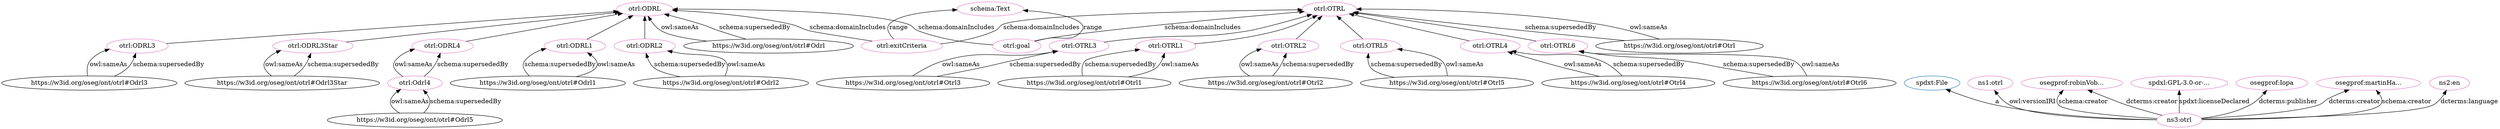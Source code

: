 digraph G {
  rankdir=BT
  node[height=.3]
"https://w3id.org/oseg/ont/otrl#ODRL3" [fillcolor="#1f77b4" color="#1f77b4" label="otrl:ODRL3"]
"https://w3id.org/oseg/ont/otrl#OTRL" [fillcolor="#1f77b4" color="#1f77b4" label="otrl:OTRL"]
"https://w3id.org/oseg/ont/otrl#ODRL1" [fillcolor="#1f77b4" color="#1f77b4" label="otrl:ODRL1"]
"https://w3id.org/oseg/ont/otrl#OTRL3" [fillcolor="#1f77b4" color="#1f77b4" label="otrl:OTRL3"]
"https://w3id.org/oseg/ont/otrl#ODRL2" [fillcolor="#1f77b4" color="#1f77b4" label="otrl:ODRL2"]
"https://w3id.org/oseg/ont/otrl#ODRL3Star" [fillcolor="#1f77b4" color="#1f77b4" label="otrl:ODRL3Star"]
"https://w3id.org/oseg/ont/otrl#ODRL" [fillcolor="#1f77b4" color="#1f77b4" label="otrl:ODRL"]
"https://w3id.org/oseg/ont/otrl#OTRL1" [fillcolor="#1f77b4" color="#1f77b4" label="otrl:OTRL1"]
"https://w3id.org/oseg/ont/otrl#OTRL2" [fillcolor="#1f77b4" color="#1f77b4" label="otrl:OTRL2"]
"https://w3id.org/oseg/ont/otrl#OTRL5" [fillcolor="#1f77b4" color="#1f77b4" label="otrl:OTRL5"]
"http://spdx.org/rdf/terms#File" [fillcolor="#1f77b4" color="#1f77b4" label="spdxt:File"]
"https://w3id.org/oseg/ont/otrl#OTRL4" [fillcolor="#1f77b4" color="#1f77b4" label="otrl:OTRL4"]
"https://w3id.org/oseg/ont/otrl#OTRL6" [fillcolor="#1f77b4" color="#1f77b4" label="otrl:OTRL6"]
"https://w3id.org/oseg/ont/otrl#ODRL4" [fillcolor="#1f77b4" color="#1f77b4" label="otrl:ODRL4"]
"https://w3id.org/oseg/ont/otrl#OTRL6" [fillcolor="#e377c2" color="#e377c2" label="otrl:OTRL6"]
"https://w3id.org/oseg/ont/otrl#ODRL" [fillcolor="#e377c2" color="#e377c2" label="otrl:ODRL"]
"https://w3id.org/oseg/ont/otrl#ODRL2" [fillcolor="#e377c2" color="#e377c2" label="otrl:ODRL2"]
"https://w3id.org/oseg/ont/otrl#goal" [fillcolor="#e377c2" color="#e377c2" label="otrl:goal"]
"https://w3id.org/oseg/ont/otrl#exitCriteria" [fillcolor="#e377c2" color="#e377c2" label="otrl:exitCriteria"]
"http://schema.org/Text" [fillcolor="#e377c2" color="#e377c2" label="schema:Text"]
"https://w3id.org/oseg/ont/otrl#OTRL" [fillcolor="#e377c2" color="#e377c2" label="otrl:OTRL"]
"https://w3id.org/oseg/ont/1.1.0/otrl" [fillcolor="#e377c2" color="#e377c2" label="ns1:otrl"]
"https://w3id.org/oseg/ont/oseg-profiles#robinVobruba" [fillcolor="#e377c2" color="#e377c2" label="osegprof:robinVob..."]
"https://w3id.org/oseg/ont/otrl#ODRL3" [fillcolor="#e377c2" color="#e377c2" label="otrl:ODRL3"]
"https://w3id.org/oseg/ont/otrl#ODRL3Star" [fillcolor="#e377c2" color="#e377c2" label="otrl:ODRL3Star"]
"https://w3id.org/oseg/ont/otrl#ODRL4" [fillcolor="#e377c2" color="#e377c2" label="otrl:ODRL4"]
"https://w3id.org/oseg/ont/otrl#ODRL1" [fillcolor="#e377c2" color="#e377c2" label="otrl:ODRL1"]
"https://w3id.org/oseg/ont/otrl#OTRL5" [fillcolor="#e377c2" color="#e377c2" label="otrl:OTRL5"]
"https://w3id.org/oseg/ont/otrl#OTRL2" [fillcolor="#e377c2" color="#e377c2" label="otrl:OTRL2"]
"https://spdx.org/licenses/GPL-3.0-or-later" [fillcolor="#e377c2" color="#e377c2" label="spdxl:GPL-3.0-or-..."]
"https://w3id.org/oseg/ont/otrl#OTRL4" [fillcolor="#e377c2" color="#e377c2" label="otrl:OTRL4"]
"https://w3id.org/oseg/ont/otrl#Odrl4" [fillcolor="#e377c2" color="#e377c2" label="otrl:Odrl4"]
"https://w3id.org/oseg/ont/otrl#OTRL1" [fillcolor="#e377c2" color="#e377c2" label="otrl:OTRL1"]
"https://w3id.org/oseg/ont/oseg-profiles#Iopa" [fillcolor="#e377c2" color="#e377c2" label="osegprof:Iopa"]
"https://w3id.org/oseg/ont/oseg-profiles#martinHaeuer" [fillcolor="#e377c2" color="#e377c2" label="osegprof:martinHa..."]
"http://id.loc.gov/vocabulary/iso639-1/en" [fillcolor="#e377c2" color="#e377c2" label="ns2:en"]
"https://w3id.org/oseg/ont/otrl#OTRL3" [fillcolor="#e377c2" color="#e377c2" label="otrl:OTRL3"]
"https://w3id.org/oseg/ont/otrl" [fillcolor="#e377c2" color="#e377c2" label="ns3:otrl"]
  "https://w3id.org/oseg/ont/otrl#Otrl6" -> "https://w3id.org/oseg/ont/otrl#OTRL6" [label="schema:supersededBy"]
  "https://w3id.org/oseg/ont/otrl#goal" -> "https://w3id.org/oseg/ont/otrl#ODRL" [label="schema:domainIncludes"]
  "https://w3id.org/oseg/ont/otrl#Odrl2" -> "https://w3id.org/oseg/ont/otrl#ODRL2" [label="schema:supersededBy"]
  "https://w3id.org/oseg/ont/otrl#Odrl3Star" -> "https://w3id.org/oseg/ont/otrl#ODRL3Star" [label="owl:sameAs"]
  "https://w3id.org/oseg/ont/otrl#goal" -> "http://schema.org/Text" [label="range"]
  "https://w3id.org/oseg/ont/otrl#exitCriteria" -> "http://schema.org/Text" [label="range"]
  "https://w3id.org/oseg/ont/otrl#OTRL6" -> "https://w3id.org/oseg/ont/otrl#OTRL" [label=""]
  "https://w3id.org/oseg/ont/otrl#OTRL5" -> "https://w3id.org/oseg/ont/otrl#OTRL" [label=""]
  "https://w3id.org/oseg/ont/otrl" -> "https://w3id.org/oseg/ont/1.1.0/otrl" [label="owl:versionIRI"]
  "https://w3id.org/oseg/ont/otrl" -> "https://w3id.org/oseg/ont/oseg-profiles#robinVobruba" [label="schema:creator"]
  "https://w3id.org/oseg/ont/otrl#Otrl" -> "https://w3id.org/oseg/ont/otrl#OTRL" [label="owl:sameAs"]
  "https://w3id.org/oseg/ont/otrl#Odrl3" -> "https://w3id.org/oseg/ont/otrl#ODRL3" [label="owl:sameAs"]
  "https://w3id.org/oseg/ont/otrl#Odrl3Star" -> "https://w3id.org/oseg/ont/otrl#ODRL3Star" [label="schema:supersededBy"]
  "https://w3id.org/oseg/ont/otrl#ODRL2" -> "https://w3id.org/oseg/ont/otrl#ODRL" [label=""]
  "https://w3id.org/oseg/ont/otrl#Odrl4" -> "https://w3id.org/oseg/ont/otrl#ODRL4" [label="owl:sameAs"]
  "https://w3id.org/oseg/ont/otrl#Odrl3" -> "https://w3id.org/oseg/ont/otrl#ODRL3" [label="schema:supersededBy"]
  "https://w3id.org/oseg/ont/otrl#Odrl1" -> "https://w3id.org/oseg/ont/otrl#ODRL1" [label="schema:supersededBy"]
  "https://w3id.org/oseg/ont/otrl#Otrl5" -> "https://w3id.org/oseg/ont/otrl#OTRL5" [label="schema:supersededBy"]
  "https://w3id.org/oseg/ont/otrl#exitCriteria" -> "https://w3id.org/oseg/ont/otrl#OTRL" [label="schema:domainIncludes"]
  "https://w3id.org/oseg/ont/otrl#Otrl2" -> "https://w3id.org/oseg/ont/otrl#OTRL2" [label="owl:sameAs"]
  "https://w3id.org/oseg/ont/otrl#exitCriteria" -> "https://w3id.org/oseg/ont/otrl#ODRL" [label="schema:domainIncludes"]
  "https://w3id.org/oseg/ont/otrl#Odrl" -> "https://w3id.org/oseg/ont/otrl#ODRL" [label="schema:supersededBy"]
  "https://w3id.org/oseg/ont/otrl" -> "https://spdx.org/licenses/GPL-3.0-or-later" [label="spdxt:licenseDeclared"]
  "https://w3id.org/oseg/ont/otrl#Otrl4" -> "https://w3id.org/oseg/ont/otrl#OTRL4" [label="owl:sameAs"]
  "https://w3id.org/oseg/ont/otrl#Odrl5" -> "https://w3id.org/oseg/ont/otrl#Odrl4" [label="owl:sameAs"]
  "https://w3id.org/oseg/ont/otrl#ODRL1" -> "https://w3id.org/oseg/ont/otrl#ODRL" [label=""]
  "https://w3id.org/oseg/ont/otrl#Otrl1" -> "https://w3id.org/oseg/ont/otrl#OTRL1" [label="schema:supersededBy"]
  "https://w3id.org/oseg/ont/otrl#ODRL4" -> "https://w3id.org/oseg/ont/otrl#ODRL" [label=""]
  "https://w3id.org/oseg/ont/otrl#Odrl2" -> "https://w3id.org/oseg/ont/otrl#ODRL2" [label="owl:sameAs"]
  "https://w3id.org/oseg/ont/otrl" -> "https://w3id.org/oseg/ont/oseg-profiles#Iopa" [label="dcterms:publisher"]
  "https://w3id.org/oseg/ont/otrl#Odrl5" -> "https://w3id.org/oseg/ont/otrl#Odrl4" [label="schema:supersededBy"]
  "https://w3id.org/oseg/ont/otrl#Otrl" -> "https://w3id.org/oseg/ont/otrl#OTRL" [label="schema:supersededBy"]
  "https://w3id.org/oseg/ont/otrl#OTRL1" -> "https://w3id.org/oseg/ont/otrl#OTRL" [label=""]
  "https://w3id.org/oseg/ont/otrl" -> "https://w3id.org/oseg/ont/oseg-profiles#martinHaeuer" [label="dcterms:creator"]
  "https://w3id.org/oseg/ont/otrl#ODRL3" -> "https://w3id.org/oseg/ont/otrl#ODRL" [label=""]
  "https://w3id.org/oseg/ont/otrl#Odrl4" -> "https://w3id.org/oseg/ont/otrl#ODRL4" [label="schema:supersededBy"]
  "https://w3id.org/oseg/ont/otrl#Otrl2" -> "https://w3id.org/oseg/ont/otrl#OTRL2" [label="schema:supersededBy"]
  "https://w3id.org/oseg/ont/otrl#Otrl6" -> "https://w3id.org/oseg/ont/otrl#OTRL6" [label="owl:sameAs"]
  "https://w3id.org/oseg/ont/otrl#OTRL4" -> "https://w3id.org/oseg/ont/otrl#OTRL" [label=""]
  "https://w3id.org/oseg/ont/otrl#Otrl4" -> "https://w3id.org/oseg/ont/otrl#OTRL4" [label="schema:supersededBy"]
  "https://w3id.org/oseg/ont/otrl#OTRL3" -> "https://w3id.org/oseg/ont/otrl#OTRL" [label=""]
  "https://w3id.org/oseg/ont/otrl" -> "https://w3id.org/oseg/ont/oseg-profiles#robinVobruba" [label="dcterms:creator"]
  "https://w3id.org/oseg/ont/otrl" -> "http://id.loc.gov/vocabulary/iso639-1/en" [label="dcterms:language"]
  "https://w3id.org/oseg/ont/otrl#Otrl3" -> "https://w3id.org/oseg/ont/otrl#OTRL3" [label="owl:sameAs"]
  "https://w3id.org/oseg/ont/otrl#Odrl1" -> "https://w3id.org/oseg/ont/otrl#ODRL1" [label="owl:sameAs"]
  "https://w3id.org/oseg/ont/otrl#Otrl5" -> "https://w3id.org/oseg/ont/otrl#OTRL5" [label="owl:sameAs"]
  "https://w3id.org/oseg/ont/otrl#OTRL2" -> "https://w3id.org/oseg/ont/otrl#OTRL" [label=""]
  "https://w3id.org/oseg/ont/otrl#Odrl" -> "https://w3id.org/oseg/ont/otrl#ODRL" [label="owl:sameAs"]
  "https://w3id.org/oseg/ont/otrl#Otrl3" -> "https://w3id.org/oseg/ont/otrl#OTRL3" [label="schema:supersededBy"]
  "https://w3id.org/oseg/ont/otrl#Otrl1" -> "https://w3id.org/oseg/ont/otrl#OTRL1" [label="owl:sameAs"]
  "https://w3id.org/oseg/ont/otrl#ODRL3Star" -> "https://w3id.org/oseg/ont/otrl#ODRL" [label=""]
  "https://w3id.org/oseg/ont/otrl" -> "http://spdx.org/rdf/terms#File" [label="a"]
  "https://w3id.org/oseg/ont/otrl" -> "https://w3id.org/oseg/ont/oseg-profiles#martinHaeuer" [label="schema:creator"]
  "https://w3id.org/oseg/ont/otrl#goal" -> "https://w3id.org/oseg/ont/otrl#OTRL" [label="schema:domainIncludes"]
}

